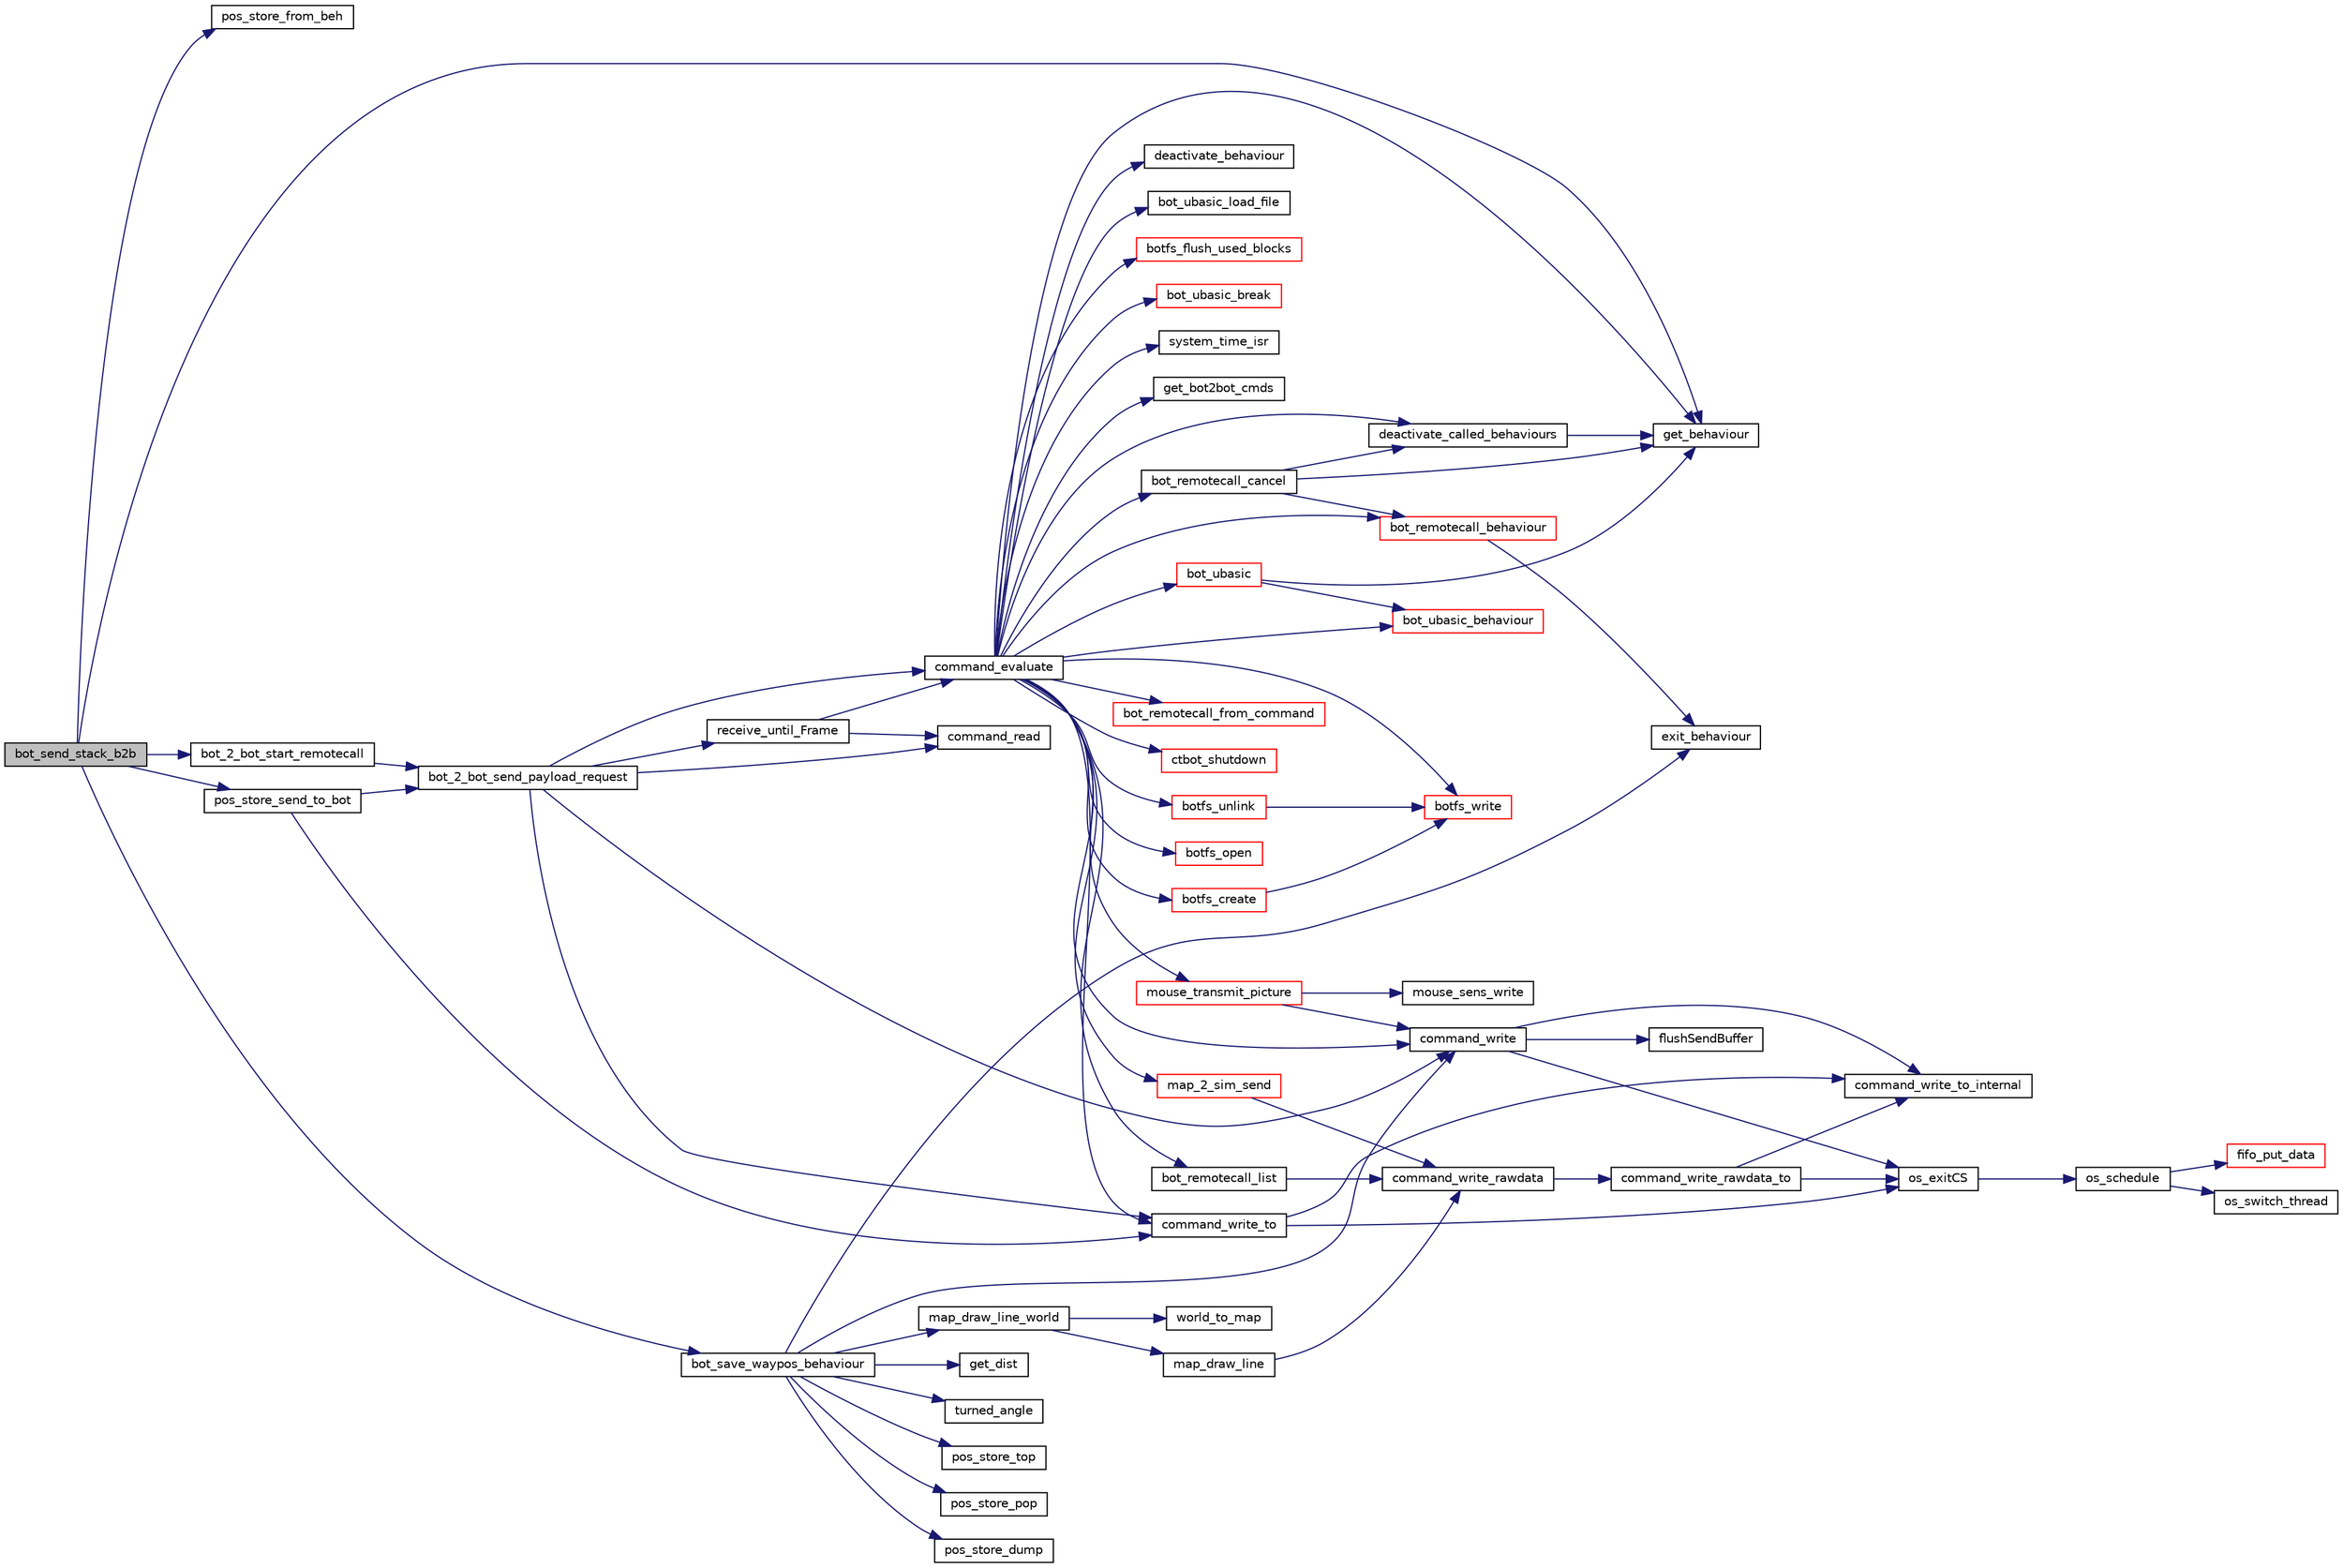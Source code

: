 digraph G
{
  edge [fontname="Helvetica",fontsize="10",labelfontname="Helvetica",labelfontsize="10"];
  node [fontname="Helvetica",fontsize="10",shape=record];
  rankdir="LR";
  Node1 [label="bot_send_stack_b2b",height=0.2,width=0.4,color="black", fillcolor="grey75", style="filled" fontcolor="black"];
  Node1 -> Node2 [color="midnightblue",fontsize="10",style="solid",fontname="Helvetica"];
  Node2 [label="pos_store_from_beh",height=0.2,width=0.4,color="black", fillcolor="white", style="filled",URL="$pos__store_8c.html#a64b9646424ab22ab1ca5e903d6930e49"];
  Node1 -> Node3 [color="midnightblue",fontsize="10",style="solid",fontname="Helvetica"];
  Node3 [label="get_behaviour",height=0.2,width=0.4,color="black", fillcolor="white", style="filled",URL="$bot-logic_8c.html#a11e7a95fd56f9703bd2bd9c61300df6c",tooltip="Liefert das Verhalten zurueck, welches durch function implementiert ist."];
  Node1 -> Node4 [color="midnightblue",fontsize="10",style="solid",fontname="Helvetica"];
  Node4 [label="bot_save_waypos_behaviour",height=0.2,width=0.4,color="black", fillcolor="white", style="filled",URL="$behaviour__drive__stack_8c.html#a7d6d596506f029155fc86e68fb11bed9"];
  Node4 -> Node5 [color="midnightblue",fontsize="10",style="solid",fontname="Helvetica"];
  Node5 [label="exit_behaviour",height=0.2,width=0.4,color="black", fillcolor="white", style="filled",URL="$bot-logic_8c.html#ae957e610d7a3b2034084f87277a319de",tooltip="Kehrt zum aufrufenden Verhalten zurueck und setzt den Status auf Erfolg oder Misserfolg."];
  Node4 -> Node6 [color="midnightblue",fontsize="10",style="solid",fontname="Helvetica"];
  Node6 [label="get_dist",height=0.2,width=0.4,color="black", fillcolor="white", style="filled",URL="$math__utils_8c.html#a21ef181ca9f0913051fc5e75fb8ae2b7",tooltip="Ermittlung des Quadrat-Abstands zwischen zwei Punkten."];
  Node4 -> Node7 [color="midnightblue",fontsize="10",style="solid",fontname="Helvetica"];
  Node7 [label="turned_angle",height=0.2,width=0.4,color="black", fillcolor="white", style="filled",URL="$math__utils_8c.html#a9c14e14c49d54828861673702c30eeed",tooltip="Berechnet die Differenz eines Winkels zur aktuellen Botausrichtung."];
  Node4 -> Node8 [color="midnightblue",fontsize="10",style="solid",fontname="Helvetica"];
  Node8 [label="pos_store_top",height=0.2,width=0.4,color="black", fillcolor="white", style="filled",URL="$pos__store_8c.html#a5b3b46e55200fee1bfa208eae4a69f69"];
  Node4 -> Node9 [color="midnightblue",fontsize="10",style="solid",fontname="Helvetica"];
  Node9 [label="pos_store_pop",height=0.2,width=0.4,color="black", fillcolor="white", style="filled",URL="$pos__store_8c.html#af507859ead3d3e4775cf01c6d2b800fc"];
  Node4 -> Node10 [color="midnightblue",fontsize="10",style="solid",fontname="Helvetica"];
  Node10 [label="pos_store_dump",height=0.2,width=0.4,color="black", fillcolor="white", style="filled",URL="$pos__store_8c.html#a20ee87405517aba06c9fca997b106131"];
  Node4 -> Node11 [color="midnightblue",fontsize="10",style="solid",fontname="Helvetica"];
  Node11 [label="command_write",height=0.2,width=0.4,color="black", fillcolor="white", style="filled",URL="$command_8c.html#a419b75ed34551408822d9caee3cd5206"];
  Node11 -> Node12 [color="midnightblue",fontsize="10",style="solid",fontname="Helvetica"];
  Node12 [label="command_write_to_internal",height=0.2,width=0.4,color="black", fillcolor="white", style="filled",URL="$command_8c.html#a428cf92e37fc9bbc0ffc48912c3022ac"];
  Node11 -> Node13 [color="midnightblue",fontsize="10",style="solid",fontname="Helvetica"];
  Node13 [label="flushSendBuffer",height=0.2,width=0.4,color="black", fillcolor="white", style="filled",URL="$tcp_8h.html#aae71e1682727310afab282923a80c968"];
  Node11 -> Node14 [color="midnightblue",fontsize="10",style="solid",fontname="Helvetica"];
  Node14 [label="os_exitCS",height=0.2,width=0.4,color="black", fillcolor="white", style="filled",URL="$os__thread_8h.html#a146cd9b383b02d8e5424e2de5bfdf7e1"];
  Node14 -> Node15 [color="midnightblue",fontsize="10",style="solid",fontname="Helvetica"];
  Node15 [label="os_schedule",height=0.2,width=0.4,color="black", fillcolor="white", style="filled",URL="$os__scheduler_8h.html#aaf0ea29568109bcdfb1d527f223accad"];
  Node15 -> Node16 [color="midnightblue",fontsize="10",style="solid",fontname="Helvetica"];
  Node16 [label="fifo_put_data",height=0.2,width=0.4,color="red", fillcolor="white", style="filled",URL="$fifo_8c.html#a7b3f9ad457273c9717bff49113c84250"];
  Node15 -> Node17 [color="midnightblue",fontsize="10",style="solid",fontname="Helvetica"];
  Node17 [label="os_switch_thread",height=0.2,width=0.4,color="black", fillcolor="white", style="filled",URL="$os__thread_8h.html#afa82438e9832609bc5ffbddad166e1b7"];
  Node4 -> Node18 [color="midnightblue",fontsize="10",style="solid",fontname="Helvetica"];
  Node18 [label="map_draw_line_world",height=0.2,width=0.4,color="black", fillcolor="white", style="filled",URL="$map_8c.html#a273efe11a8336c9363ce325fb161e4df"];
  Node18 -> Node19 [color="midnightblue",fontsize="10",style="solid",fontname="Helvetica"];
  Node19 [label="world_to_map",height=0.2,width=0.4,color="black", fillcolor="white", style="filled",URL="$map_8c.html#a302393a08814c05999d4be4c75467bc3"];
  Node18 -> Node20 [color="midnightblue",fontsize="10",style="solid",fontname="Helvetica"];
  Node20 [label="map_draw_line",height=0.2,width=0.4,color="black", fillcolor="white", style="filled",URL="$map_8c.html#ac2cc78e9d8a4f1aacb8e60a1a9d32440"];
  Node20 -> Node21 [color="midnightblue",fontsize="10",style="solid",fontname="Helvetica"];
  Node21 [label="command_write_rawdata",height=0.2,width=0.4,color="black", fillcolor="white", style="filled",URL="$command_8c.html#a1497433f9f7384b363203b7bfd3bfe28"];
  Node21 -> Node22 [color="midnightblue",fontsize="10",style="solid",fontname="Helvetica"];
  Node22 [label="command_write_rawdata_to",height=0.2,width=0.4,color="black", fillcolor="white", style="filled",URL="$command_8c.html#ad1ce17d9fe0aaf21a33d52de4e10af0f"];
  Node22 -> Node12 [color="midnightblue",fontsize="10",style="solid",fontname="Helvetica"];
  Node22 -> Node14 [color="midnightblue",fontsize="10",style="solid",fontname="Helvetica"];
  Node1 -> Node23 [color="midnightblue",fontsize="10",style="solid",fontname="Helvetica"];
  Node23 [label="pos_store_send_to_bot",height=0.2,width=0.4,color="black", fillcolor="white", style="filled",URL="$pos__store_8c.html#a0ea4c6da4fddf088e82b58d8b88ea4e4"];
  Node23 -> Node24 [color="midnightblue",fontsize="10",style="solid",fontname="Helvetica"];
  Node24 [label="command_write_to",height=0.2,width=0.4,color="black", fillcolor="white", style="filled",URL="$command_8c.html#a895fa93386026b4934625541b4faf2a0"];
  Node24 -> Node12 [color="midnightblue",fontsize="10",style="solid",fontname="Helvetica"];
  Node24 -> Node14 [color="midnightblue",fontsize="10",style="solid",fontname="Helvetica"];
  Node23 -> Node25 [color="midnightblue",fontsize="10",style="solid",fontname="Helvetica"];
  Node25 [label="bot_2_bot_send_payload_request",height=0.2,width=0.4,color="black", fillcolor="white", style="filled",URL="$bot-2-bot_8c.html#a19ce1cb74c8146d9439806ba4f0b0d19"];
  Node25 -> Node24 [color="midnightblue",fontsize="10",style="solid",fontname="Helvetica"];
  Node25 -> Node11 [color="midnightblue",fontsize="10",style="solid",fontname="Helvetica"];
  Node25 -> Node26 [color="midnightblue",fontsize="10",style="solid",fontname="Helvetica"];
  Node26 [label="command_read",height=0.2,width=0.4,color="black", fillcolor="white", style="filled",URL="$command_8c.html#a710f03c0bca16a1965fc97647f41ee06"];
  Node25 -> Node27 [color="midnightblue",fontsize="10",style="solid",fontname="Helvetica"];
  Node27 [label="command_evaluate",height=0.2,width=0.4,color="black", fillcolor="white", style="filled",URL="$command_8c.html#a368e349402920fcd2cafc0eeaea97041"];
  Node27 -> Node11 [color="midnightblue",fontsize="10",style="solid",fontname="Helvetica"];
  Node27 -> Node24 [color="midnightblue",fontsize="10",style="solid",fontname="Helvetica"];
  Node27 -> Node28 [color="midnightblue",fontsize="10",style="solid",fontname="Helvetica"];
  Node28 [label="mouse_transmit_picture",height=0.2,width=0.4,color="red", fillcolor="white", style="filled",URL="$mouse_8h.html#a75e23740c984cb8bfcdd97275c01a69a"];
  Node28 -> Node29 [color="midnightblue",fontsize="10",style="solid",fontname="Helvetica"];
  Node29 [label="mouse_sens_write",height=0.2,width=0.4,color="black", fillcolor="white", style="filled",URL="$mouse_8h.html#aa89f9dd6dc0633b39cf52518e904a40e"];
  Node28 -> Node11 [color="midnightblue",fontsize="10",style="solid",fontname="Helvetica"];
  Node27 -> Node30 [color="midnightblue",fontsize="10",style="solid",fontname="Helvetica"];
  Node30 [label="bot_remotecall_list",height=0.2,width=0.4,color="black", fillcolor="white", style="filled",URL="$behaviour__remotecall_8c.html#a6e58a88e7c3aaf40d4f78c9f5c14653b",tooltip="Listet alle verfuegbaren Remote-Calls auf und verschickt sie als einzelne Kommandos."];
  Node30 -> Node21 [color="midnightblue",fontsize="10",style="solid",fontname="Helvetica"];
  Node27 -> Node31 [color="midnightblue",fontsize="10",style="solid",fontname="Helvetica"];
  Node31 [label="bot_remotecall_from_command",height=0.2,width=0.4,color="red", fillcolor="white", style="filled",URL="$behaviour__remotecall_8c.html#a2d4d5ffc85a46ea33524f7afc2ff01fb",tooltip="Fuehrt einen RemoteCall aus."];
  Node27 -> Node32 [color="midnightblue",fontsize="10",style="solid",fontname="Helvetica"];
  Node32 [label="bot_remotecall_cancel",height=0.2,width=0.4,color="black", fillcolor="white", style="filled",URL="$behaviour__remotecall_8c.html#abffe83c4d73ee63ce716fa22b67d0d3b",tooltip="Bricht einen laufenden RemoteCall ab."];
  Node32 -> Node3 [color="midnightblue",fontsize="10",style="solid",fontname="Helvetica"];
  Node32 -> Node33 [color="midnightblue",fontsize="10",style="solid",fontname="Helvetica"];
  Node33 [label="bot_remotecall_behaviour",height=0.2,width=0.4,color="red", fillcolor="white", style="filled",URL="$behaviour__remotecall_8c.html#a471b777ece29bb0d0149ef4ac6241945",tooltip="Dieses Verhalten kuemmert sich darum die Verhalten, die von aussen angefragt wurden zu starten und li..."];
  Node33 -> Node5 [color="midnightblue",fontsize="10",style="solid",fontname="Helvetica"];
  Node32 -> Node34 [color="midnightblue",fontsize="10",style="solid",fontname="Helvetica"];
  Node34 [label="deactivate_called_behaviours",height=0.2,width=0.4,color="black", fillcolor="white", style="filled",URL="$bot-logic_8c.html#a7f318ddb329eb66eb8ac6053e65b415f",tooltip="Deaktiviert alle von diesem Verhalten aufgerufenen Verhalten."];
  Node34 -> Node3 [color="midnightblue",fontsize="10",style="solid",fontname="Helvetica"];
  Node27 -> Node35 [color="midnightblue",fontsize="10",style="solid",fontname="Helvetica"];
  Node35 [label="map_2_sim_send",height=0.2,width=0.4,color="red", fillcolor="white", style="filled",URL="$map_8c.html#aece4d0dc94340ae683c9837c9895270f"];
  Node35 -> Node21 [color="midnightblue",fontsize="10",style="solid",fontname="Helvetica"];
  Node27 -> Node36 [color="midnightblue",fontsize="10",style="solid",fontname="Helvetica"];
  Node36 [label="ctbot_shutdown",height=0.2,width=0.4,color="red", fillcolor="white", style="filled",URL="$botcontrol_8c.html#a4a9dbbb1ed8909570afc5eb7afce42b4",tooltip="Faehrt den Bot sauber herunter."];
  Node27 -> Node37 [color="midnightblue",fontsize="10",style="solid",fontname="Helvetica"];
  Node37 [label="botfs_unlink",height=0.2,width=0.4,color="red", fillcolor="white", style="filled",URL="$botfs_8c.html#a51db2e9a9426dc9edb351cc81edd7a70",tooltip="Entfernt eine Datei."];
  Node37 -> Node38 [color="midnightblue",fontsize="10",style="solid",fontname="Helvetica"];
  Node38 [label="botfs_write",height=0.2,width=0.4,color="red", fillcolor="white", style="filled",URL="$botfs_8c.html#afe7539a83c840b120ef8996557fd0e9a",tooltip="Schreibt BOTFS_BLOCK_SIZE Bytes aus einem Puffer in eine Datei."];
  Node27 -> Node39 [color="midnightblue",fontsize="10",style="solid",fontname="Helvetica"];
  Node39 [label="botfs_create",height=0.2,width=0.4,color="red", fillcolor="white", style="filled",URL="$botfs_8c.html#a5eab2bbbace8faac17e9a9a35719d89a",tooltip="Legt eine neue Datei an."];
  Node39 -> Node38 [color="midnightblue",fontsize="10",style="solid",fontname="Helvetica"];
  Node27 -> Node40 [color="midnightblue",fontsize="10",style="solid",fontname="Helvetica"];
  Node40 [label="botfs_open",height=0.2,width=0.4,color="red", fillcolor="white", style="filled",URL="$botfs_8c.html#aad0605bba52a09999f158cb2e371a5de",tooltip="Oeffnet eine Datei."];
  Node27 -> Node3 [color="midnightblue",fontsize="10",style="solid",fontname="Helvetica"];
  Node27 -> Node41 [color="midnightblue",fontsize="10",style="solid",fontname="Helvetica"];
  Node41 [label="bot_ubasic_behaviour",height=0.2,width=0.4,color="red", fillcolor="white", style="filled",URL="$behaviour__ubasic_8c.html#a027e9064dff19f31ba6e62721032147f",tooltip="uBasic als ct-Bot Verhalten"];
  Node27 -> Node34 [color="midnightblue",fontsize="10",style="solid",fontname="Helvetica"];
  Node27 -> Node42 [color="midnightblue",fontsize="10",style="solid",fontname="Helvetica"];
  Node42 [label="deactivate_behaviour",height=0.2,width=0.4,color="black", fillcolor="white", style="filled",URL="$bot-logic_8c.html#a03b8247dc4df0a3b5fd29d42a5cdc88e",tooltip="Deaktiviert ein Verhalten."];
  Node27 -> Node33 [color="midnightblue",fontsize="10",style="solid",fontname="Helvetica"];
  Node27 -> Node43 [color="midnightblue",fontsize="10",style="solid",fontname="Helvetica"];
  Node43 [label="bot_ubasic_load_file",height=0.2,width=0.4,color="black", fillcolor="white", style="filled",URL="$behaviour__ubasic_8c.html#a7edc7f1641039d97224645cf4282bdb3",tooltip="Laedt ein uBasic-Programm aus deiner BotFS-Datei."];
  Node27 -> Node38 [color="midnightblue",fontsize="10",style="solid",fontname="Helvetica"];
  Node27 -> Node44 [color="midnightblue",fontsize="10",style="solid",fontname="Helvetica"];
  Node44 [label="botfs_flush_used_blocks",height=0.2,width=0.4,color="red", fillcolor="white", style="filled",URL="$botfs_8c.html#a5964332bb5b66e2201b3a6b26935e1af",tooltip="Schreibt die Information ueber benutzte Bloecke in den Datei-Header."];
  Node27 -> Node45 [color="midnightblue",fontsize="10",style="solid",fontname="Helvetica"];
  Node45 [label="bot_ubasic",height=0.2,width=0.4,color="red", fillcolor="white", style="filled",URL="$behaviour__ubasic_8c.html#ae7fbc68b2c593466925c26ad8538f71f",tooltip="Startet das uBasic-Verhalten."];
  Node45 -> Node41 [color="midnightblue",fontsize="10",style="solid",fontname="Helvetica"];
  Node45 -> Node3 [color="midnightblue",fontsize="10",style="solid",fontname="Helvetica"];
  Node27 -> Node46 [color="midnightblue",fontsize="10",style="solid",fontname="Helvetica"];
  Node46 [label="bot_ubasic_break",height=0.2,width=0.4,color="red", fillcolor="white", style="filled",URL="$behaviour__ubasic_8c.html#a9101526687481802c56146ccc7e5aae8",tooltip="bricht das aktuelle Basic-Programm ab"];
  Node27 -> Node47 [color="midnightblue",fontsize="10",style="solid",fontname="Helvetica"];
  Node47 [label="system_time_isr",height=0.2,width=0.4,color="black", fillcolor="white", style="filled",URL="$timer_8h.html#a66fc6b2428ce4b7312cae6478361be52"];
  Node27 -> Node48 [color="midnightblue",fontsize="10",style="solid",fontname="Helvetica"];
  Node48 [label="get_bot2bot_cmds",height=0.2,width=0.4,color="black", fillcolor="white", style="filled",URL="$bot-2-bot_8c.html#a095321a598cc4dbfa87bafd2384ed3e0"];
  Node25 -> Node49 [color="midnightblue",fontsize="10",style="solid",fontname="Helvetica"];
  Node49 [label="receive_until_Frame",height=0.2,width=0.4,color="black", fillcolor="white", style="filled",URL="$bot-2-sim__pc_8c.html#a9526ad76a1b84a59797e5391c3cadea1"];
  Node49 -> Node26 [color="midnightblue",fontsize="10",style="solid",fontname="Helvetica"];
  Node49 -> Node27 [color="midnightblue",fontsize="10",style="solid",fontname="Helvetica"];
  Node1 -> Node50 [color="midnightblue",fontsize="10",style="solid",fontname="Helvetica"];
  Node50 [label="bot_2_bot_start_remotecall",height=0.2,width=0.4,color="black", fillcolor="white", style="filled",URL="$bot-2-bot_8c.html#a59effc4fe651a7f3fc6d46ccdeb6c293"];
  Node50 -> Node25 [color="midnightblue",fontsize="10",style="solid",fontname="Helvetica"];
}
